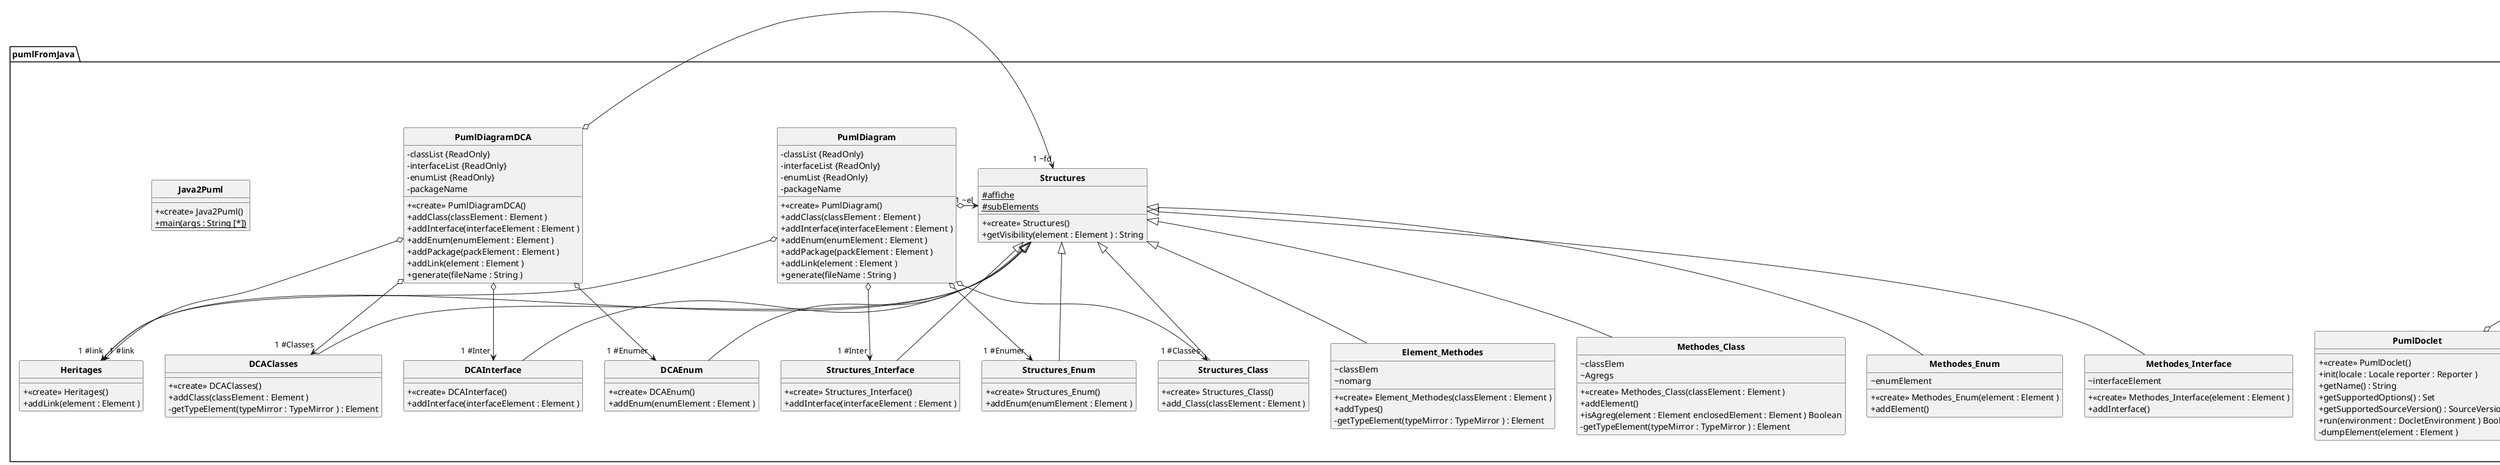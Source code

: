 @startuml
skinparam style strictuml
skinparam classFontStyle Bold
skinparam classAttributeIconSize 0
package pumlFromJava{
class DCAClasses { 
  + <<create>> DCAClasses() 
  + addClass(classElement : Element ) 
  - getTypeElement(typeMirror : TypeMirror ) : Element
}

class DCAEnum { 
  + <<create>> DCAEnum() 
  + addEnum(enumElement : Element ) 
}

class DCAInterface { 
  + <<create>> DCAInterface() 
  + addInterface(interfaceElement : Element ) 
}

class Element_Methodes { 
  ~ classElem
  ~ nomarg
  + <<create>> Element_Methodes(classElement : Element ) 
  + addTypes() 
  - getTypeElement(typeMirror : TypeMirror ) : Element
}

class Heritages { 
  + <<create>> Heritages() 
  + addLink(element : Element ) 
}

class Java2Puml { 
  + <<create>> Java2Puml() 
  +{static} main(args : String [*]) 
}

class Methodes_Class { 
  ~ classElem
  ~ Agregs
  + <<create>> Methodes_Class(classElement : Element ) 
  + addElement() 
  + isAgreg(element : Element enclosedElement : Element ) Boolean
  - getTypeElement(typeMirror : TypeMirror ) : Element
}

class Methodes_Enum { 
  ~ enumElement
  + <<create>> Methodes_Enum(element : Element ) 
  + addElement() 
}

class Methodes_Interface { 
  ~ interfaceElement
  + <<create>> Methodes_Interface(element : Element ) 
  + addInterface() 
}

class OptionD { 
  + <<create>> OptionD() 
  - chemin
  + getArgumentCount() Integer
  + getDescription() : String
  + getKind() : Kind
  + getNames() : String[*]
  + getParameters() : String
  + process(option : String arguments : String [*]) Boolean
  + getChemin() : String
}

class OptionOut { 
  + <<create>> OptionOut() 
  - nomFichier
  + getArgumentCount() Integer
  + getDescription() : String
  + getKind() : Kind
  + getNames() : String[*]
  + getParameters() : String
  + process(option : String arguments : String [*]) Boolean
  + getNomFichier() : String
}

class PumlDiagram { 
  -classList {ReadOnly}
  -interfaceList {ReadOnly}
  -enumList {ReadOnly}
  - packageName
  + <<create>> PumlDiagram() 
  + addClass(classElement : Element ) 
  + addInterface(interfaceElement : Element ) 
  + addEnum(enumElement : Element ) 
  + addPackage(packElement : Element ) 
  + addLink(element : Element ) 
  + generate(fileName : String ) 
}

class PumlDiagramDCA { 
  -classList {ReadOnly}
  -interfaceList {ReadOnly}
  -enumList {ReadOnly}
  - packageName
  + <<create>> PumlDiagramDCA() 
  + addClass(classElement : Element ) 
  + addInterface(interfaceElement : Element ) 
  + addEnum(enumElement : Element ) 
  + addPackage(packElement : Element ) 
  + addLink(element : Element ) 
  + generate(fileName : String ) 
}

class PumlDoclet { 
  + <<create>> PumlDoclet() 
  + init(locale : Locale reporter : Reporter ) 
  + getName() : String
  + getSupportedOptions() : Set
  + getSupportedSourceVersion() : SourceVersion
  + run(environment : DocletEnvironment ) Boolean
  - dumpElement(element : Element ) 
}

class Structures { 
  #{static} affiche
  #{static} subElements
  + <<create>> Structures() 
  + getVisibility(element : Element ) : String
}

class Structures_Class { 
  + <<create>> Structures_Class() 
  + add_Class(classElement : Element ) 
}

class Structures_Enum { 
  + <<create>> Structures_Enum() 
  + addEnum(enumElement : Element ) 
}

class Structures_Interface { 
  + <<create>> Structures_Interface() 
  + addInterface(interfaceElement : Element ) 
}

pumlFromJava.Structures <|-- pumlFromJava.DCAClasses
pumlFromJava.Structures <|-- pumlFromJava.DCAEnum
pumlFromJava.Structures <|-- pumlFromJava.DCAInterface
pumlFromJava.Structures <|-- pumlFromJava.Element_Methodes
pumlFromJava.Structures <|-- pumlFromJava.Heritages
pumlFromJava.Structures <|-- pumlFromJava.Methodes_Class
pumlFromJava.Structures <|-- pumlFromJava.Methodes_Enum
pumlFromJava.Structures <|-- pumlFromJava.Methodes_Interface
jdk.javadoc.doclet.Doclet.Option <|.. pumlFromJava.OptionD
jdk.javadoc.doclet.Doclet.Option <|.. pumlFromJava.OptionOut
pumlFromJava.PumlDiagram o-> "1 ~el" pumlFromJava.Structures

pumlFromJava.PumlDiagram o-> "1 #link" pumlFromJava.Heritages

pumlFromJava.PumlDiagram o-> "1 #Classes" pumlFromJava.Structures_Class

pumlFromJava.PumlDiagram o-> "1 #Inter" pumlFromJava.Structures_Interface

pumlFromJava.PumlDiagram o-> "1 #Enumer" pumlFromJava.Structures_Enum

pumlFromJava.PumlDiagramDCA o-> "1 ~fd" pumlFromJava.Structures

pumlFromJava.PumlDiagramDCA o-> "1 #Classes" pumlFromJava.DCAClasses

pumlFromJava.PumlDiagramDCA o-> "1 #Inter" pumlFromJava.DCAInterface

pumlFromJava.PumlDiagramDCA o-> "1 #Enumer" pumlFromJava.DCAEnum

pumlFromJava.PumlDiagramDCA o-> "1 #link" pumlFromJava.Heritages

pumlFromJava.PumlDoclet o-> "1 -out" pumlFromJava.OptionOut

pumlFromJava.PumlDoclet o-> "1 -path" pumlFromJava.OptionD

jdk.javadoc.doclet.Doclet <|.. pumlFromJava.PumlDoclet
pumlFromJava.Structures <|-- pumlFromJava.Structures_Class
pumlFromJava.Structures <|-- pumlFromJava.Structures_Enum
pumlFromJava.Structures <|-- pumlFromJava.Structures_Interface
}
@enduml
